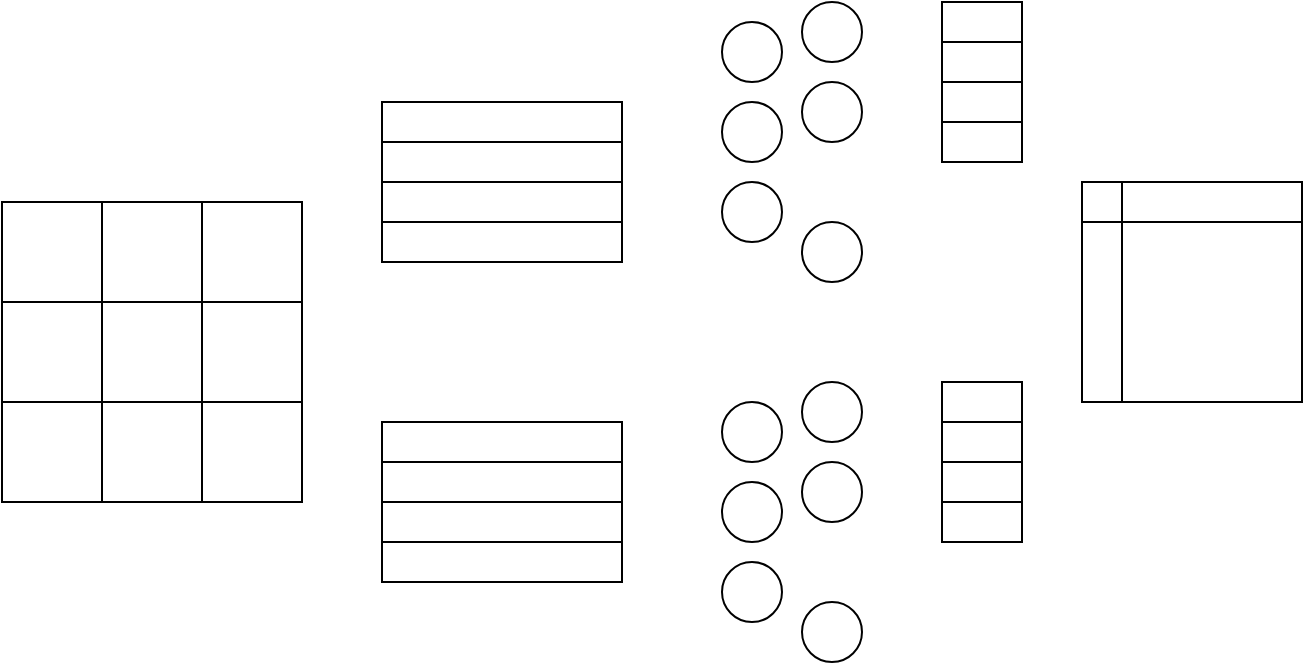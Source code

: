 <mxfile version="16.5.6" type="github">
  <diagram id="Imr8A0wt5mFWpmqlRXxD" name="Page-1">
    <mxGraphModel dx="1420" dy="740" grid="1" gridSize="10" guides="1" tooltips="1" connect="1" arrows="1" fold="1" page="1" pageScale="1" pageWidth="850" pageHeight="1100" math="0" shadow="0">
      <root>
        <mxCell id="0" />
        <mxCell id="1" parent="0" />
        <mxCell id="-aI8QIXByfEXTaHfV82z-1" value="" style="whiteSpace=wrap;html=1;aspect=fixed;" parent="1" vertex="1">
          <mxGeometry x="70" y="310" width="50" height="50" as="geometry" />
        </mxCell>
        <mxCell id="-aI8QIXByfEXTaHfV82z-2" value="" style="whiteSpace=wrap;html=1;aspect=fixed;" parent="1" vertex="1">
          <mxGeometry x="20" y="360" width="50" height="50" as="geometry" />
        </mxCell>
        <mxCell id="-aI8QIXByfEXTaHfV82z-3" value="" style="whiteSpace=wrap;html=1;aspect=fixed;" parent="1" vertex="1">
          <mxGeometry x="20" y="310" width="50" height="50" as="geometry" />
        </mxCell>
        <mxCell id="-aI8QIXByfEXTaHfV82z-4" value="" style="whiteSpace=wrap;html=1;aspect=fixed;" parent="1" vertex="1">
          <mxGeometry x="70" y="360" width="50" height="50" as="geometry" />
        </mxCell>
        <mxCell id="-aI8QIXByfEXTaHfV82z-7" value="" style="whiteSpace=wrap;html=1;aspect=fixed;" parent="1" vertex="1">
          <mxGeometry x="120" y="310" width="50" height="50" as="geometry" />
        </mxCell>
        <mxCell id="-aI8QIXByfEXTaHfV82z-8" value="" style="whiteSpace=wrap;html=1;aspect=fixed;" parent="1" vertex="1">
          <mxGeometry x="70" y="410" width="50" height="50" as="geometry" />
        </mxCell>
        <mxCell id="-aI8QIXByfEXTaHfV82z-9" value="" style="whiteSpace=wrap;html=1;aspect=fixed;" parent="1" vertex="1">
          <mxGeometry x="20" y="410" width="50" height="50" as="geometry" />
        </mxCell>
        <mxCell id="-aI8QIXByfEXTaHfV82z-10" value="" style="whiteSpace=wrap;html=1;aspect=fixed;" parent="1" vertex="1">
          <mxGeometry x="120" y="360" width="50" height="50" as="geometry" />
        </mxCell>
        <mxCell id="-aI8QIXByfEXTaHfV82z-11" value="" style="whiteSpace=wrap;html=1;aspect=fixed;" parent="1" vertex="1">
          <mxGeometry x="120" y="410" width="50" height="50" as="geometry" />
        </mxCell>
        <mxCell id="-aI8QIXByfEXTaHfV82z-12" value="" style="rounded=0;whiteSpace=wrap;html=1;" parent="1" vertex="1">
          <mxGeometry x="210" y="260" width="120" height="20" as="geometry" />
        </mxCell>
        <mxCell id="-aI8QIXByfEXTaHfV82z-13" value="" style="rounded=0;whiteSpace=wrap;html=1;" parent="1" vertex="1">
          <mxGeometry x="490" y="230" width="40" height="20" as="geometry" />
        </mxCell>
        <mxCell id="-aI8QIXByfEXTaHfV82z-14" value="" style="rounded=0;whiteSpace=wrap;html=1;" parent="1" vertex="1">
          <mxGeometry x="210" y="300" width="120" height="20" as="geometry" />
        </mxCell>
        <mxCell id="-aI8QIXByfEXTaHfV82z-15" value="" style="rounded=0;whiteSpace=wrap;html=1;" parent="1" vertex="1">
          <mxGeometry x="210" y="320" width="120" height="20" as="geometry" />
        </mxCell>
        <mxCell id="-aI8QIXByfEXTaHfV82z-16" value="" style="rounded=0;whiteSpace=wrap;html=1;" parent="1" vertex="1">
          <mxGeometry x="210" y="420" width="120" height="20" as="geometry" />
        </mxCell>
        <mxCell id="-aI8QIXByfEXTaHfV82z-17" value="" style="rounded=0;whiteSpace=wrap;html=1;" parent="1" vertex="1">
          <mxGeometry x="210" y="440" width="120" height="20" as="geometry" />
        </mxCell>
        <mxCell id="-aI8QIXByfEXTaHfV82z-18" value="" style="rounded=0;whiteSpace=wrap;html=1;" parent="1" vertex="1">
          <mxGeometry x="210" y="460" width="120" height="20" as="geometry" />
        </mxCell>
        <mxCell id="-aI8QIXByfEXTaHfV82z-19" value="" style="rounded=0;whiteSpace=wrap;html=1;" parent="1" vertex="1">
          <mxGeometry x="210" y="480" width="120" height="20" as="geometry" />
        </mxCell>
        <mxCell id="-aI8QIXByfEXTaHfV82z-20" value="" style="ellipse;whiteSpace=wrap;html=1;aspect=fixed;" parent="1" vertex="1">
          <mxGeometry x="380" y="220" width="30" height="30" as="geometry" />
        </mxCell>
        <mxCell id="-aI8QIXByfEXTaHfV82z-21" value="" style="ellipse;whiteSpace=wrap;html=1;aspect=fixed;" parent="1" vertex="1">
          <mxGeometry x="380" y="260" width="30" height="30" as="geometry" />
        </mxCell>
        <mxCell id="-aI8QIXByfEXTaHfV82z-22" value="" style="ellipse;whiteSpace=wrap;html=1;aspect=fixed;" parent="1" vertex="1">
          <mxGeometry x="380" y="300" width="30" height="30" as="geometry" />
        </mxCell>
        <mxCell id="-aI8QIXByfEXTaHfV82z-24" value="" style="ellipse;whiteSpace=wrap;html=1;aspect=fixed;" parent="1" vertex="1">
          <mxGeometry x="420" y="210" width="30" height="30" as="geometry" />
        </mxCell>
        <mxCell id="-aI8QIXByfEXTaHfV82z-25" value="" style="ellipse;whiteSpace=wrap;html=1;aspect=fixed;" parent="1" vertex="1">
          <mxGeometry x="420" y="250" width="30" height="30" as="geometry" />
        </mxCell>
        <mxCell id="-aI8QIXByfEXTaHfV82z-26" value="" style="ellipse;whiteSpace=wrap;html=1;aspect=fixed;" parent="1" vertex="1">
          <mxGeometry x="420" y="320" width="30" height="30" as="geometry" />
        </mxCell>
        <mxCell id="-aI8QIXByfEXTaHfV82z-28" value="" style="rounded=0;whiteSpace=wrap;html=1;" parent="1" vertex="1">
          <mxGeometry x="490" y="210" width="40" height="20" as="geometry" />
        </mxCell>
        <mxCell id="-aI8QIXByfEXTaHfV82z-29" value="" style="rounded=0;whiteSpace=wrap;html=1;" parent="1" vertex="1">
          <mxGeometry x="490" y="250" width="40" height="20" as="geometry" />
        </mxCell>
        <mxCell id="-aI8QIXByfEXTaHfV82z-30" value="" style="rounded=0;whiteSpace=wrap;html=1;" parent="1" vertex="1">
          <mxGeometry x="490" y="270" width="40" height="20" as="geometry" />
        </mxCell>
        <mxCell id="-aI8QIXByfEXTaHfV82z-31" value="" style="rounded=0;whiteSpace=wrap;html=1;" parent="1" vertex="1">
          <mxGeometry x="210" y="280" width="120" height="20" as="geometry" />
        </mxCell>
        <mxCell id="-aI8QIXByfEXTaHfV82z-36" value="" style="shape=internalStorage;whiteSpace=wrap;html=1;backgroundOutline=1;" parent="1" vertex="1">
          <mxGeometry x="560" y="300" width="110" height="110" as="geometry" />
        </mxCell>
        <mxCell id="-aI8QIXByfEXTaHfV82z-37" value="" style="rounded=0;whiteSpace=wrap;html=1;" parent="1" vertex="1">
          <mxGeometry x="490" y="420" width="40" height="20" as="geometry" />
        </mxCell>
        <mxCell id="-aI8QIXByfEXTaHfV82z-38" value="" style="ellipse;whiteSpace=wrap;html=1;aspect=fixed;" parent="1" vertex="1">
          <mxGeometry x="380" y="410" width="30" height="30" as="geometry" />
        </mxCell>
        <mxCell id="-aI8QIXByfEXTaHfV82z-39" value="" style="ellipse;whiteSpace=wrap;html=1;aspect=fixed;" parent="1" vertex="1">
          <mxGeometry x="380" y="450" width="30" height="30" as="geometry" />
        </mxCell>
        <mxCell id="-aI8QIXByfEXTaHfV82z-40" value="" style="ellipse;whiteSpace=wrap;html=1;aspect=fixed;" parent="1" vertex="1">
          <mxGeometry x="380" y="490" width="30" height="30" as="geometry" />
        </mxCell>
        <mxCell id="-aI8QIXByfEXTaHfV82z-41" value="" style="ellipse;whiteSpace=wrap;html=1;aspect=fixed;" parent="1" vertex="1">
          <mxGeometry x="420" y="400" width="30" height="30" as="geometry" />
        </mxCell>
        <mxCell id="-aI8QIXByfEXTaHfV82z-42" value="" style="ellipse;whiteSpace=wrap;html=1;aspect=fixed;" parent="1" vertex="1">
          <mxGeometry x="420" y="440" width="30" height="30" as="geometry" />
        </mxCell>
        <mxCell id="-aI8QIXByfEXTaHfV82z-43" value="" style="ellipse;whiteSpace=wrap;html=1;aspect=fixed;" parent="1" vertex="1">
          <mxGeometry x="420" y="510" width="30" height="30" as="geometry" />
        </mxCell>
        <mxCell id="-aI8QIXByfEXTaHfV82z-44" value="" style="rounded=0;whiteSpace=wrap;html=1;" parent="1" vertex="1">
          <mxGeometry x="490" y="400" width="40" height="20" as="geometry" />
        </mxCell>
        <mxCell id="-aI8QIXByfEXTaHfV82z-45" value="" style="rounded=0;whiteSpace=wrap;html=1;" parent="1" vertex="1">
          <mxGeometry x="490" y="440" width="40" height="20" as="geometry" />
        </mxCell>
        <mxCell id="-aI8QIXByfEXTaHfV82z-46" value="" style="rounded=0;whiteSpace=wrap;html=1;" parent="1" vertex="1">
          <mxGeometry x="490" y="460" width="40" height="20" as="geometry" />
        </mxCell>
      </root>
    </mxGraphModel>
  </diagram>
</mxfile>
